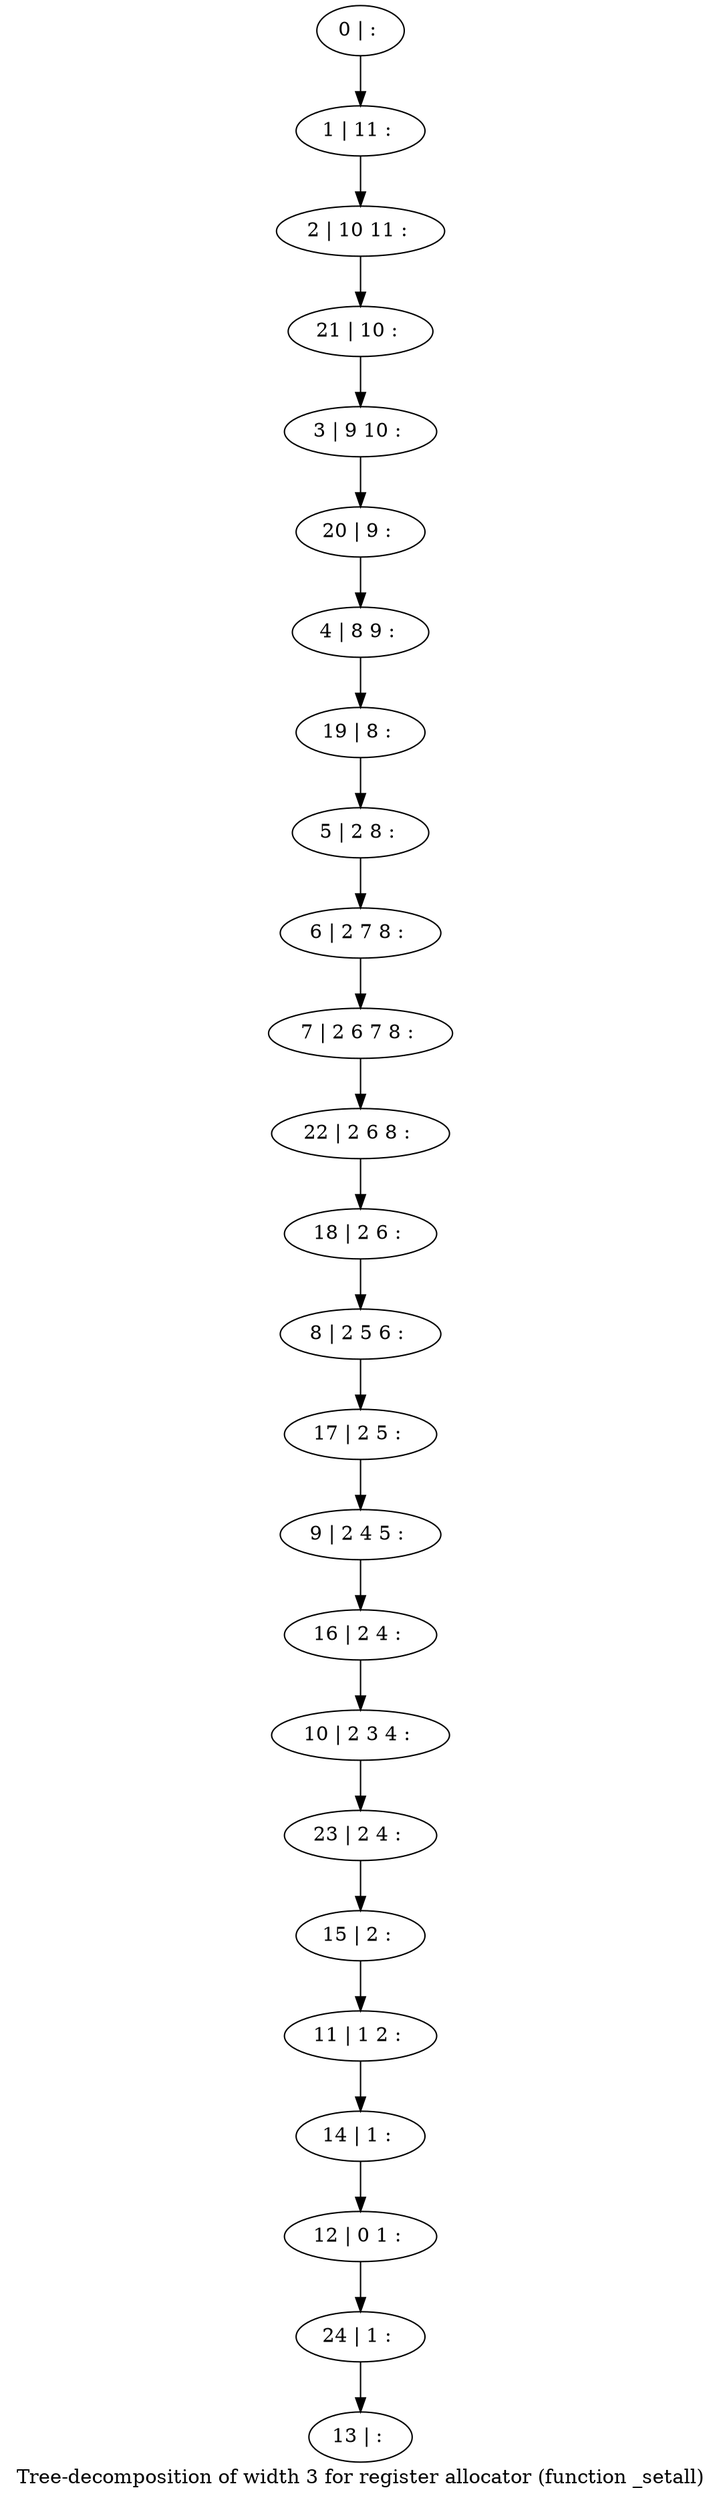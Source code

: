 digraph G {
graph [label="Tree-decomposition of width 3 for register allocator (function _setall)"]
0[label="0 | : "];
1[label="1 | 11 : "];
2[label="2 | 10 11 : "];
3[label="3 | 9 10 : "];
4[label="4 | 8 9 : "];
5[label="5 | 2 8 : "];
6[label="6 | 2 7 8 : "];
7[label="7 | 2 6 7 8 : "];
8[label="8 | 2 5 6 : "];
9[label="9 | 2 4 5 : "];
10[label="10 | 2 3 4 : "];
11[label="11 | 1 2 : "];
12[label="12 | 0 1 : "];
13[label="13 | : "];
14[label="14 | 1 : "];
15[label="15 | 2 : "];
16[label="16 | 2 4 : "];
17[label="17 | 2 5 : "];
18[label="18 | 2 6 : "];
19[label="19 | 8 : "];
20[label="20 | 9 : "];
21[label="21 | 10 : "];
22[label="22 | 2 6 8 : "];
23[label="23 | 2 4 : "];
24[label="24 | 1 : "];
0->1 ;
1->2 ;
5->6 ;
6->7 ;
14->12 ;
11->14 ;
15->11 ;
16->10 ;
9->16 ;
17->9 ;
8->17 ;
18->8 ;
19->5 ;
4->19 ;
20->4 ;
3->20 ;
21->3 ;
2->21 ;
22->18 ;
7->22 ;
23->15 ;
10->23 ;
24->13 ;
12->24 ;
}
